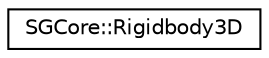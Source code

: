 digraph "Graphical Class Hierarchy"
{
 // LATEX_PDF_SIZE
  edge [fontname="Helvetica",fontsize="10",labelfontname="Helvetica",labelfontsize="10"];
  node [fontname="Helvetica",fontsize="10",shape=record];
  rankdir="LR";
  Node0 [label="SGCore::Rigidbody3D",height=0.2,width=0.4,color="black", fillcolor="white", style="filled",URL="$structSGCore_1_1Rigidbody3D.html",tooltip=" "];
}
